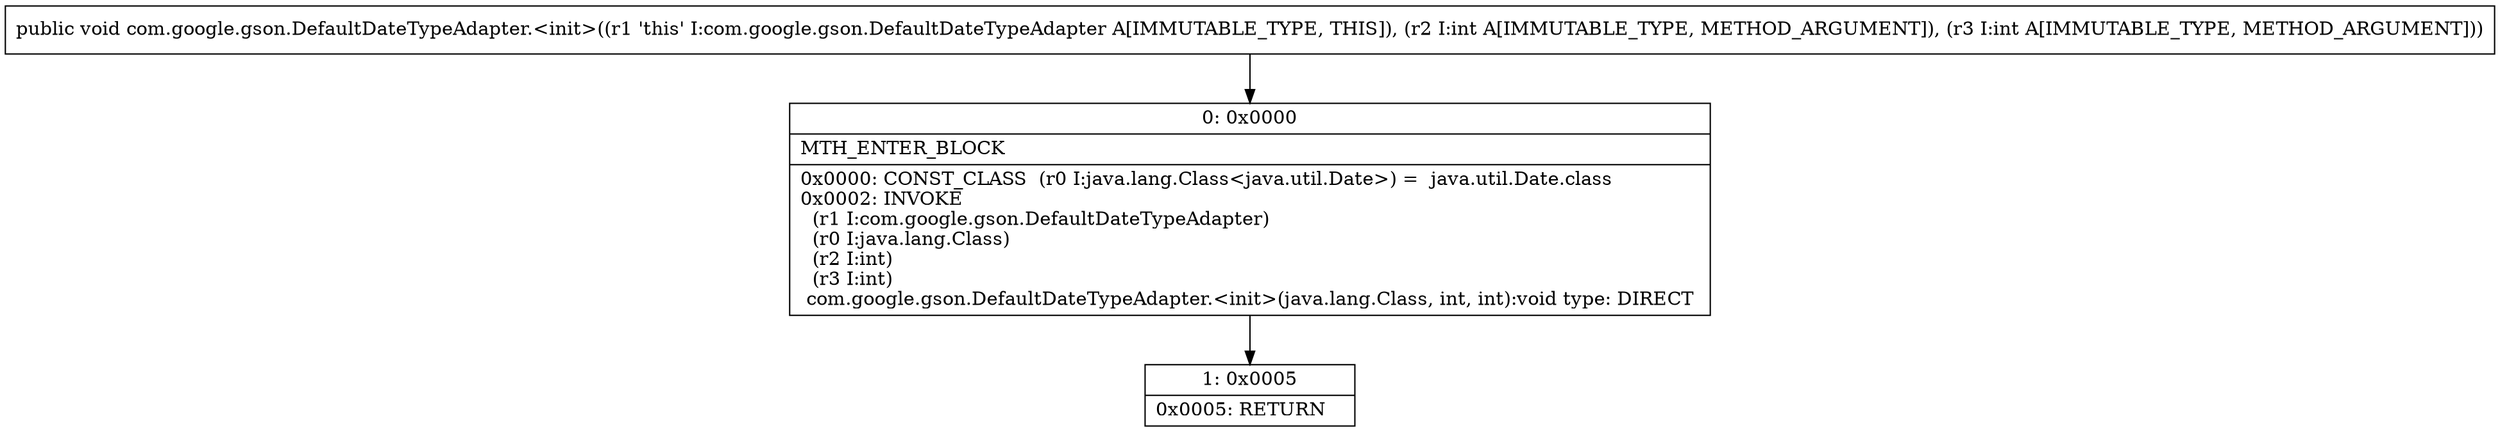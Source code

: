 digraph "CFG forcom.google.gson.DefaultDateTypeAdapter.\<init\>(II)V" {
Node_0 [shape=record,label="{0\:\ 0x0000|MTH_ENTER_BLOCK\l|0x0000: CONST_CLASS  (r0 I:java.lang.Class\<java.util.Date\>) =  java.util.Date.class \l0x0002: INVOKE  \l  (r1 I:com.google.gson.DefaultDateTypeAdapter)\l  (r0 I:java.lang.Class)\l  (r2 I:int)\l  (r3 I:int)\l com.google.gson.DefaultDateTypeAdapter.\<init\>(java.lang.Class, int, int):void type: DIRECT \l}"];
Node_1 [shape=record,label="{1\:\ 0x0005|0x0005: RETURN   \l}"];
MethodNode[shape=record,label="{public void com.google.gson.DefaultDateTypeAdapter.\<init\>((r1 'this' I:com.google.gson.DefaultDateTypeAdapter A[IMMUTABLE_TYPE, THIS]), (r2 I:int A[IMMUTABLE_TYPE, METHOD_ARGUMENT]), (r3 I:int A[IMMUTABLE_TYPE, METHOD_ARGUMENT])) }"];
MethodNode -> Node_0;
Node_0 -> Node_1;
}

